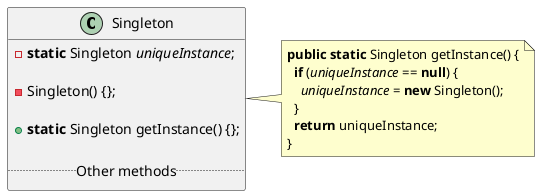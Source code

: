 @startuml Singleton
class Singleton {
  {field} - <b>static</b> Singleton <i>uniqueInstance</i>;

  - Singleton() {};

  + <b>static</b> Singleton getInstance() {};

  .. Other methods ..
}

note right of Singleton #fefece
  <b>public static</b> Singleton getInstance() {
    <b>if</b> (<i>uniqueInstance</i> == <b>null</b>) {
      <i>uniqueInstance</i> = <b>new</b> Singleton();
    }
    <b>return</b> uniqueInstance;
  }
end note
@enduml

